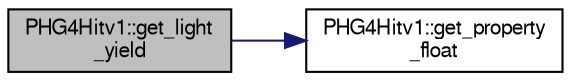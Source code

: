 digraph "PHG4Hitv1::get_light_yield"
{
  bgcolor="transparent";
  edge [fontname="FreeSans",fontsize="10",labelfontname="FreeSans",labelfontsize="10"];
  node [fontname="FreeSans",fontsize="10",shape=record];
  rankdir="LR";
  Node1 [label="PHG4Hitv1::get_light\l_yield",height=0.2,width=0.4,color="black", fillcolor="grey75", style="filled" fontcolor="black"];
  Node1 -> Node2 [color="midnightblue",fontsize="10",style="solid",fontname="FreeSans"];
  Node2 [label="PHG4Hitv1::get_property\l_float",height=0.2,width=0.4,color="black",URL="$d9/d35/classPHG4Hitv1.html#a079234752f2ff7e428aa755a0903c9df"];
}

